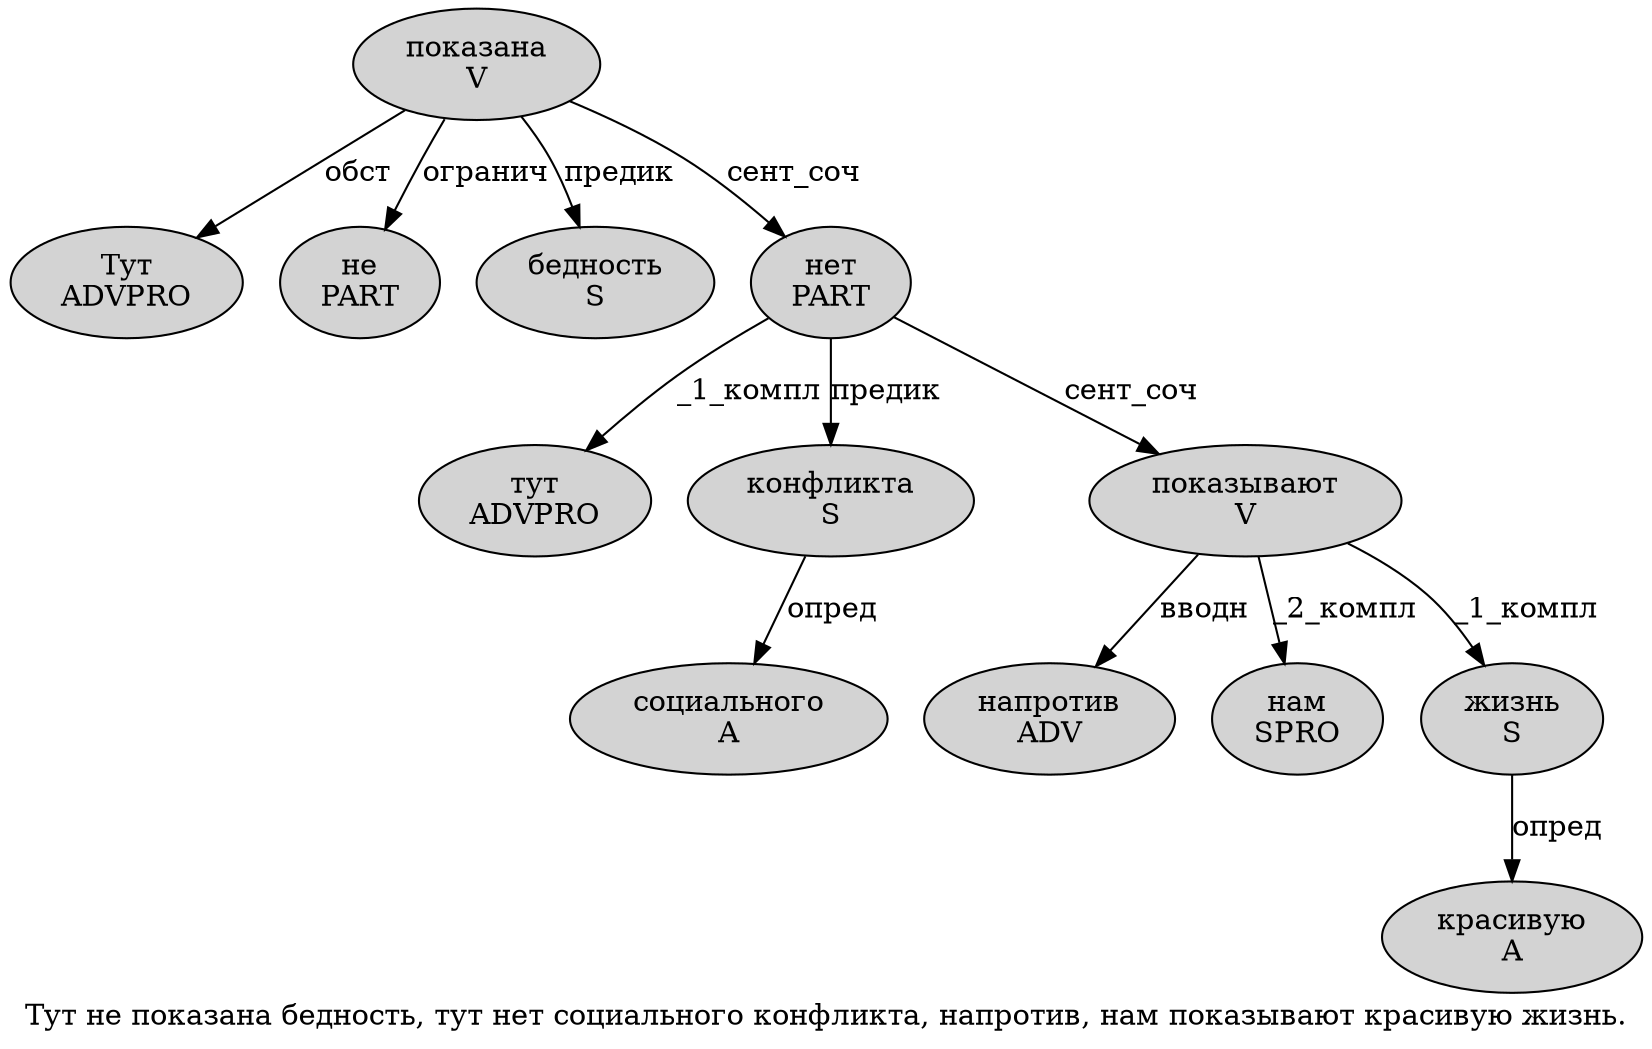 digraph SENTENCE_4051 {
	graph [label="Тут не показана бедность, тут нет социального конфликта, напротив, нам показывают красивую жизнь."]
	node [style=filled]
		0 [label="Тут
ADVPRO" color="" fillcolor=lightgray penwidth=1 shape=ellipse]
		1 [label="не
PART" color="" fillcolor=lightgray penwidth=1 shape=ellipse]
		2 [label="показана
V" color="" fillcolor=lightgray penwidth=1 shape=ellipse]
		3 [label="бедность
S" color="" fillcolor=lightgray penwidth=1 shape=ellipse]
		5 [label="тут
ADVPRO" color="" fillcolor=lightgray penwidth=1 shape=ellipse]
		6 [label="нет
PART" color="" fillcolor=lightgray penwidth=1 shape=ellipse]
		7 [label="социального
A" color="" fillcolor=lightgray penwidth=1 shape=ellipse]
		8 [label="конфликта
S" color="" fillcolor=lightgray penwidth=1 shape=ellipse]
		10 [label="напротив
ADV" color="" fillcolor=lightgray penwidth=1 shape=ellipse]
		12 [label="нам
SPRO" color="" fillcolor=lightgray penwidth=1 shape=ellipse]
		13 [label="показывают
V" color="" fillcolor=lightgray penwidth=1 shape=ellipse]
		14 [label="красивую
A" color="" fillcolor=lightgray penwidth=1 shape=ellipse]
		15 [label="жизнь
S" color="" fillcolor=lightgray penwidth=1 shape=ellipse]
			13 -> 10 [label="вводн"]
			13 -> 12 [label="_2_компл"]
			13 -> 15 [label="_1_компл"]
			6 -> 5 [label="_1_компл"]
			6 -> 8 [label="предик"]
			6 -> 13 [label="сент_соч"]
			15 -> 14 [label="опред"]
			8 -> 7 [label="опред"]
			2 -> 0 [label="обст"]
			2 -> 1 [label="огранич"]
			2 -> 3 [label="предик"]
			2 -> 6 [label="сент_соч"]
}